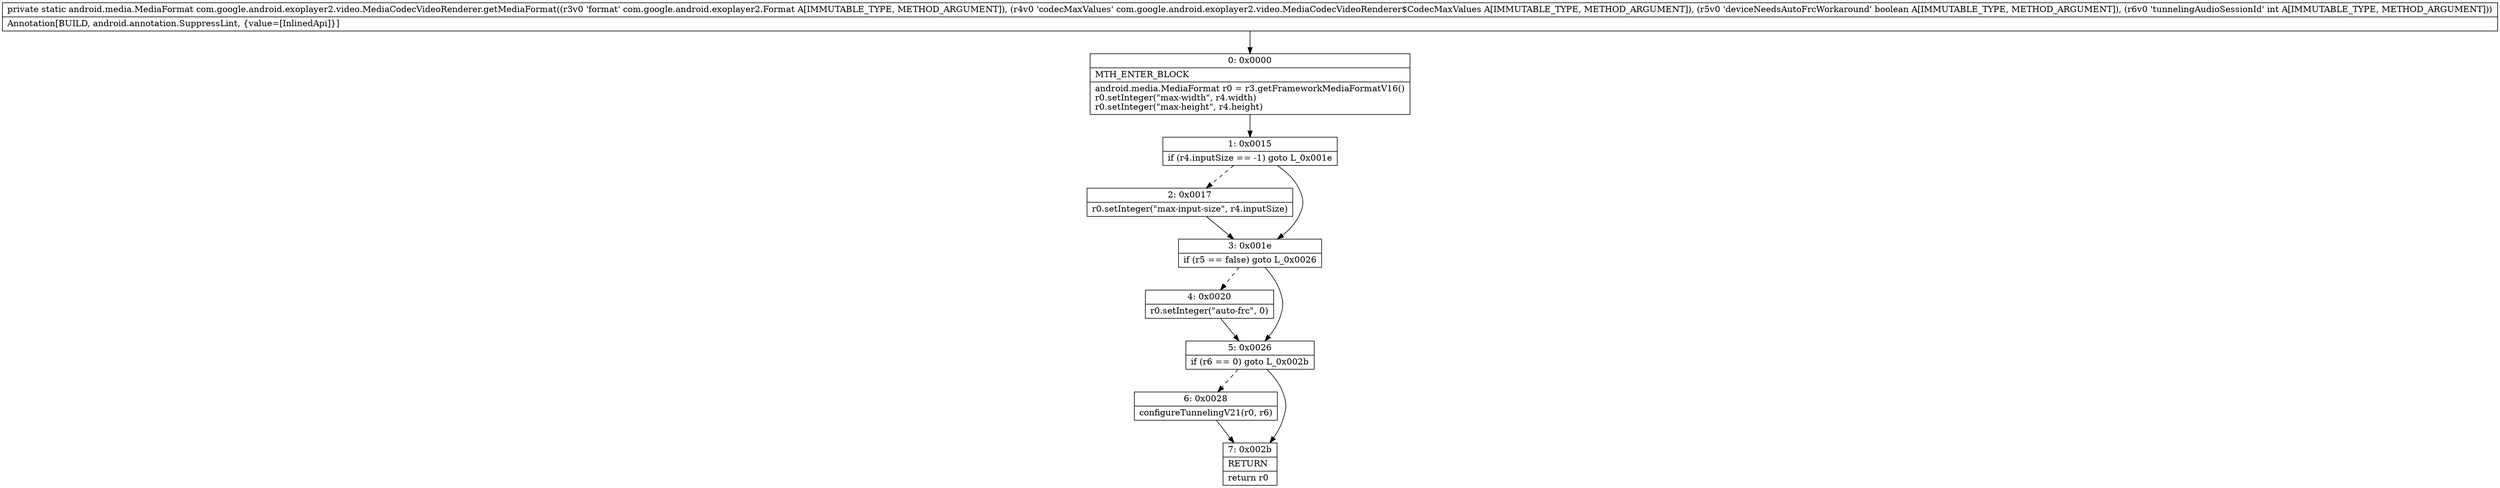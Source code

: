 digraph "CFG forcom.google.android.exoplayer2.video.MediaCodecVideoRenderer.getMediaFormat(Lcom\/google\/android\/exoplayer2\/Format;Lcom\/google\/android\/exoplayer2\/video\/MediaCodecVideoRenderer$CodecMaxValues;ZI)Landroid\/media\/MediaFormat;" {
Node_0 [shape=record,label="{0\:\ 0x0000|MTH_ENTER_BLOCK\l|android.media.MediaFormat r0 = r3.getFrameworkMediaFormatV16()\lr0.setInteger(\"max\-width\", r4.width)\lr0.setInteger(\"max\-height\", r4.height)\l}"];
Node_1 [shape=record,label="{1\:\ 0x0015|if (r4.inputSize == \-1) goto L_0x001e\l}"];
Node_2 [shape=record,label="{2\:\ 0x0017|r0.setInteger(\"max\-input\-size\", r4.inputSize)\l}"];
Node_3 [shape=record,label="{3\:\ 0x001e|if (r5 == false) goto L_0x0026\l}"];
Node_4 [shape=record,label="{4\:\ 0x0020|r0.setInteger(\"auto\-frc\", 0)\l}"];
Node_5 [shape=record,label="{5\:\ 0x0026|if (r6 == 0) goto L_0x002b\l}"];
Node_6 [shape=record,label="{6\:\ 0x0028|configureTunnelingV21(r0, r6)\l}"];
Node_7 [shape=record,label="{7\:\ 0x002b|RETURN\l|return r0\l}"];
MethodNode[shape=record,label="{private static android.media.MediaFormat com.google.android.exoplayer2.video.MediaCodecVideoRenderer.getMediaFormat((r3v0 'format' com.google.android.exoplayer2.Format A[IMMUTABLE_TYPE, METHOD_ARGUMENT]), (r4v0 'codecMaxValues' com.google.android.exoplayer2.video.MediaCodecVideoRenderer$CodecMaxValues A[IMMUTABLE_TYPE, METHOD_ARGUMENT]), (r5v0 'deviceNeedsAutoFrcWorkaround' boolean A[IMMUTABLE_TYPE, METHOD_ARGUMENT]), (r6v0 'tunnelingAudioSessionId' int A[IMMUTABLE_TYPE, METHOD_ARGUMENT]))  | Annotation[BUILD, android.annotation.SuppressLint, \{value=[InlinedApi]\}]\l}"];
MethodNode -> Node_0;
Node_0 -> Node_1;
Node_1 -> Node_2[style=dashed];
Node_1 -> Node_3;
Node_2 -> Node_3;
Node_3 -> Node_4[style=dashed];
Node_3 -> Node_5;
Node_4 -> Node_5;
Node_5 -> Node_6[style=dashed];
Node_5 -> Node_7;
Node_6 -> Node_7;
}

